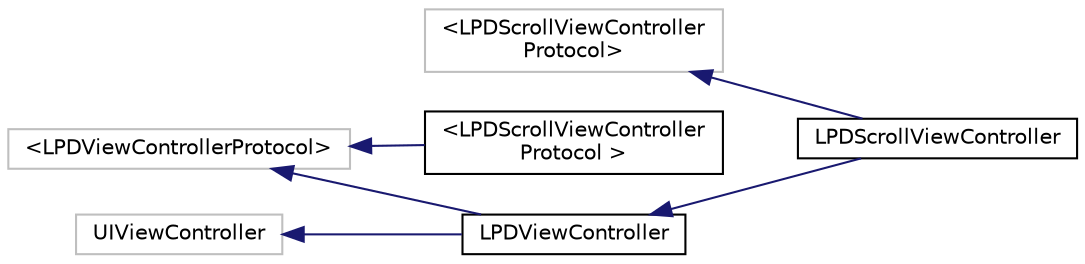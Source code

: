 digraph "Graphical Class Hierarchy"
{
  edge [fontname="Helvetica",fontsize="10",labelfontname="Helvetica",labelfontsize="10"];
  node [fontname="Helvetica",fontsize="10",shape=record];
  rankdir="LR";
  Node142 [label="\<LPDScrollViewController\lProtocol\>",height=0.2,width=0.4,color="grey75", fillcolor="white", style="filled"];
  Node142 -> Node1 [dir="back",color="midnightblue",fontsize="10",style="solid",fontname="Helvetica"];
  Node1 [label="LPDScrollViewController",height=0.2,width=0.4,color="black", fillcolor="white", style="filled",URL="$interface_l_p_d_scroll_view_controller.html"];
  Node116 [label="\<LPDViewControllerProtocol\>",height=0.2,width=0.4,color="grey75", fillcolor="white", style="filled"];
  Node116 -> Node117 [dir="back",color="midnightblue",fontsize="10",style="solid",fontname="Helvetica"];
  Node117 [label="\<LPDScrollViewController\lProtocol \>",height=0.2,width=0.4,color="black", fillcolor="white", style="filled",URL="$protocol_l_p_d_scroll_view_controller_protocol_01-p.html"];
  Node116 -> Node0 [dir="back",color="midnightblue",fontsize="10",style="solid",fontname="Helvetica"];
  Node0 [label="LPDViewController",height=0.2,width=0.4,color="black", fillcolor="white", style="filled",URL="$interface_l_p_d_view_controller.html"];
  Node0 -> Node1 [dir="back",color="midnightblue",fontsize="10",style="solid",fontname="Helvetica"];
  Node2 [label="UIViewController",height=0.2,width=0.4,color="grey75", fillcolor="white", style="filled"];
  Node2 -> Node0 [dir="back",color="midnightblue",fontsize="10",style="solid",fontname="Helvetica"];
}
